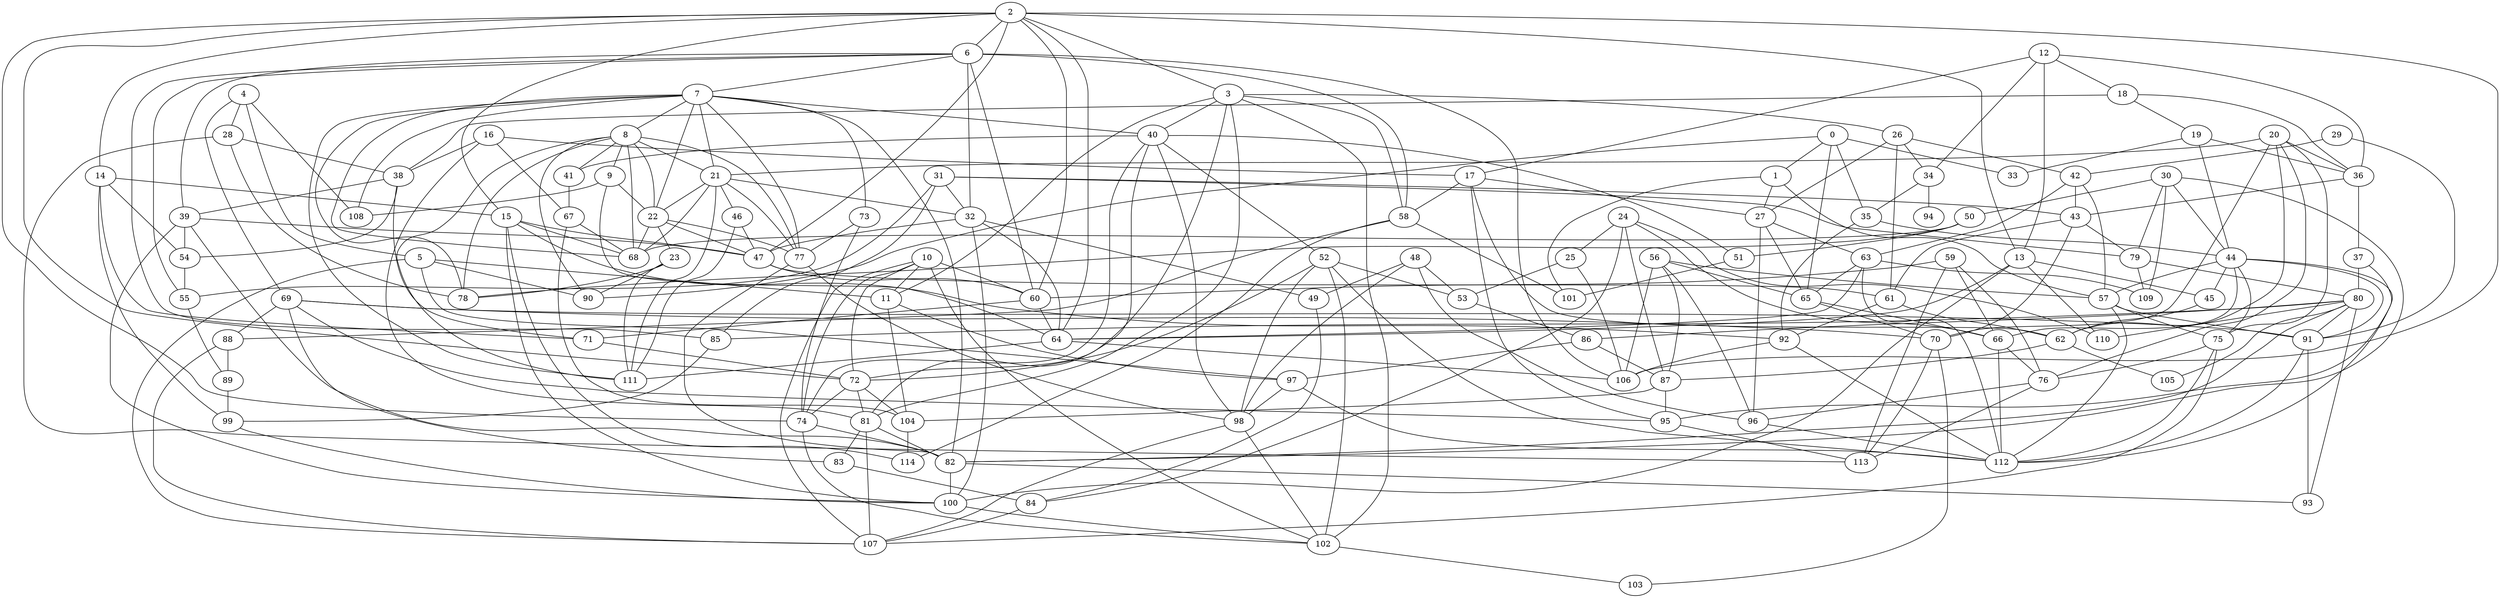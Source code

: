 graph {
	0 -- 1
	0 -- 33
	0 -- 35
	0 -- 65
	0 -- 90
	1 -- 27
	1 -- 57
	1 -- 101
	2 -- 3
	2 -- 6
	2 -- 13
	2 -- 14
	2 -- 15
	2 -- 47
	2 -- 60
	2 -- 64
	2 -- 72
	2 -- 74
	2 -- 106
	3 -- 11
	3 -- 26
	3 -- 40
	3 -- 58
	3 -- 72
	3 -- 81
	3 -- 102
	4 -- 5
	4 -- 28
	4 -- 69
	4 -- 108
	5 -- 11
	5 -- 90
	5 -- 97
	5 -- 107
	6 -- 7
	6 -- 32
	6 -- 39
	6 -- 55
	6 -- 58
	6 -- 60
	6 -- 85
	6 -- 106
	7 -- 8
	7 -- 21
	7 -- 22
	7 -- 40
	7 -- 68
	7 -- 73
	7 -- 77
	7 -- 78
	7 -- 82
	7 -- 108
	7 -- 111
	8 -- 9
	8 -- 21
	8 -- 22
	8 -- 41
	8 -- 68
	8 -- 77
	8 -- 78
	8 -- 90
	8 -- 111
	9 -- 22
	9 -- 64
	9 -- 108
	10 -- 11
	10 -- 60
	10 -- 72
	10 -- 74
	10 -- 102
	10 -- 107
	11 -- 97
	11 -- 104
	12 -- 13
	12 -- 17
	12 -- 18
	12 -- 34
	12 -- 36
	13 -- 45
	13 -- 64
	13 -- 100
	13 -- 110
	14 -- 15
	14 -- 54
	14 -- 71
	14 -- 99
	15 -- 47
	15 -- 68
	15 -- 92
	15 -- 100
	15 -- 114
	16 -- 17
	16 -- 38
	16 -- 67
	16 -- 81
	17 -- 27
	17 -- 58
	17 -- 62
	17 -- 95
	18 -- 19
	18 -- 36
	18 -- 38
	19 -- 33
	19 -- 36
	19 -- 44
	20 -- 21
	20 -- 36
	20 -- 62
	20 -- 70
	20 -- 75
	20 -- 76
	21 -- 22
	21 -- 32
	21 -- 46
	21 -- 68
	21 -- 77
	21 -- 111
	22 -- 23
	22 -- 47
	22 -- 68
	22 -- 77
	23 -- 78
	23 -- 90
	23 -- 111
	24 -- 25
	24 -- 66
	24 -- 84
	24 -- 87
	24 -- 110
	25 -- 53
	25 -- 106
	26 -- 27
	26 -- 34
	26 -- 42
	26 -- 61
	27 -- 63
	27 -- 65
	27 -- 96
	28 -- 38
	28 -- 78
	28 -- 113
	29 -- 42
	29 -- 91
	30 -- 44
	30 -- 50
	30 -- 79
	30 -- 82
	30 -- 109
	31 -- 32
	31 -- 43
	31 -- 55
	31 -- 79
	31 -- 85
	32 -- 47
	32 -- 49
	32 -- 64
	32 -- 100
	34 -- 35
	34 -- 94
	35 -- 44
	35 -- 92
	36 -- 37
	36 -- 43
	37 -- 80
	37 -- 95
	38 -- 39
	38 -- 54
	38 -- 71
	39 -- 47
	39 -- 54
	39 -- 82
	39 -- 100
	40 -- 41
	40 -- 51
	40 -- 52
	40 -- 74
	40 -- 81
	40 -- 98
	41 -- 67
	42 -- 43
	42 -- 57
	42 -- 63
	43 -- 61
	43 -- 70
	43 -- 79
	44 -- 45
	44 -- 57
	44 -- 66
	44 -- 75
	44 -- 91
	44 -- 112
	45 -- 62
	46 -- 47
	46 -- 111
	47 -- 60
	47 -- 61
	48 -- 49
	48 -- 53
	48 -- 96
	48 -- 98
	49 -- 84
	50 -- 51
	50 -- 68
	50 -- 78
	51 -- 101
	52 -- 53
	52 -- 72
	52 -- 98
	52 -- 102
	52 -- 112
	53 -- 86
	54 -- 55
	55 -- 89
	56 -- 57
	56 -- 65
	56 -- 87
	56 -- 96
	56 -- 106
	57 -- 75
	57 -- 91
	57 -- 112
	58 -- 88
	58 -- 101
	58 -- 114
	59 -- 60
	59 -- 66
	59 -- 76
	59 -- 113
	60 -- 64
	60 -- 71
	61 -- 62
	61 -- 92
	62 -- 87
	62 -- 105
	63 -- 64
	63 -- 65
	63 -- 109
	63 -- 112
	64 -- 106
	64 -- 111
	65 -- 66
	65 -- 70
	66 -- 76
	66 -- 112
	67 -- 68
	67 -- 104
	69 -- 70
	69 -- 83
	69 -- 88
	69 -- 91
	69 -- 95
	70 -- 103
	70 -- 113
	71 -- 72
	72 -- 74
	72 -- 81
	72 -- 104
	73 -- 74
	73 -- 77
	74 -- 82
	74 -- 102
	75 -- 76
	75 -- 107
	75 -- 112
	76 -- 96
	76 -- 113
	77 -- 82
	77 -- 98
	79 -- 80
	79 -- 109
	80 -- 82
	80 -- 85
	80 -- 86
	80 -- 91
	80 -- 93
	80 -- 105
	80 -- 110
	81 -- 82
	81 -- 83
	81 -- 107
	82 -- 93
	82 -- 100
	83 -- 84
	84 -- 107
	85 -- 99
	86 -- 87
	86 -- 97
	87 -- 95
	87 -- 104
	88 -- 89
	88 -- 107
	89 -- 99
	91 -- 93
	91 -- 112
	92 -- 106
	92 -- 112
	95 -- 113
	96 -- 112
	97 -- 98
	97 -- 112
	98 -- 102
	98 -- 107
	99 -- 100
	100 -- 102
	102 -- 103
	104 -- 114
}
